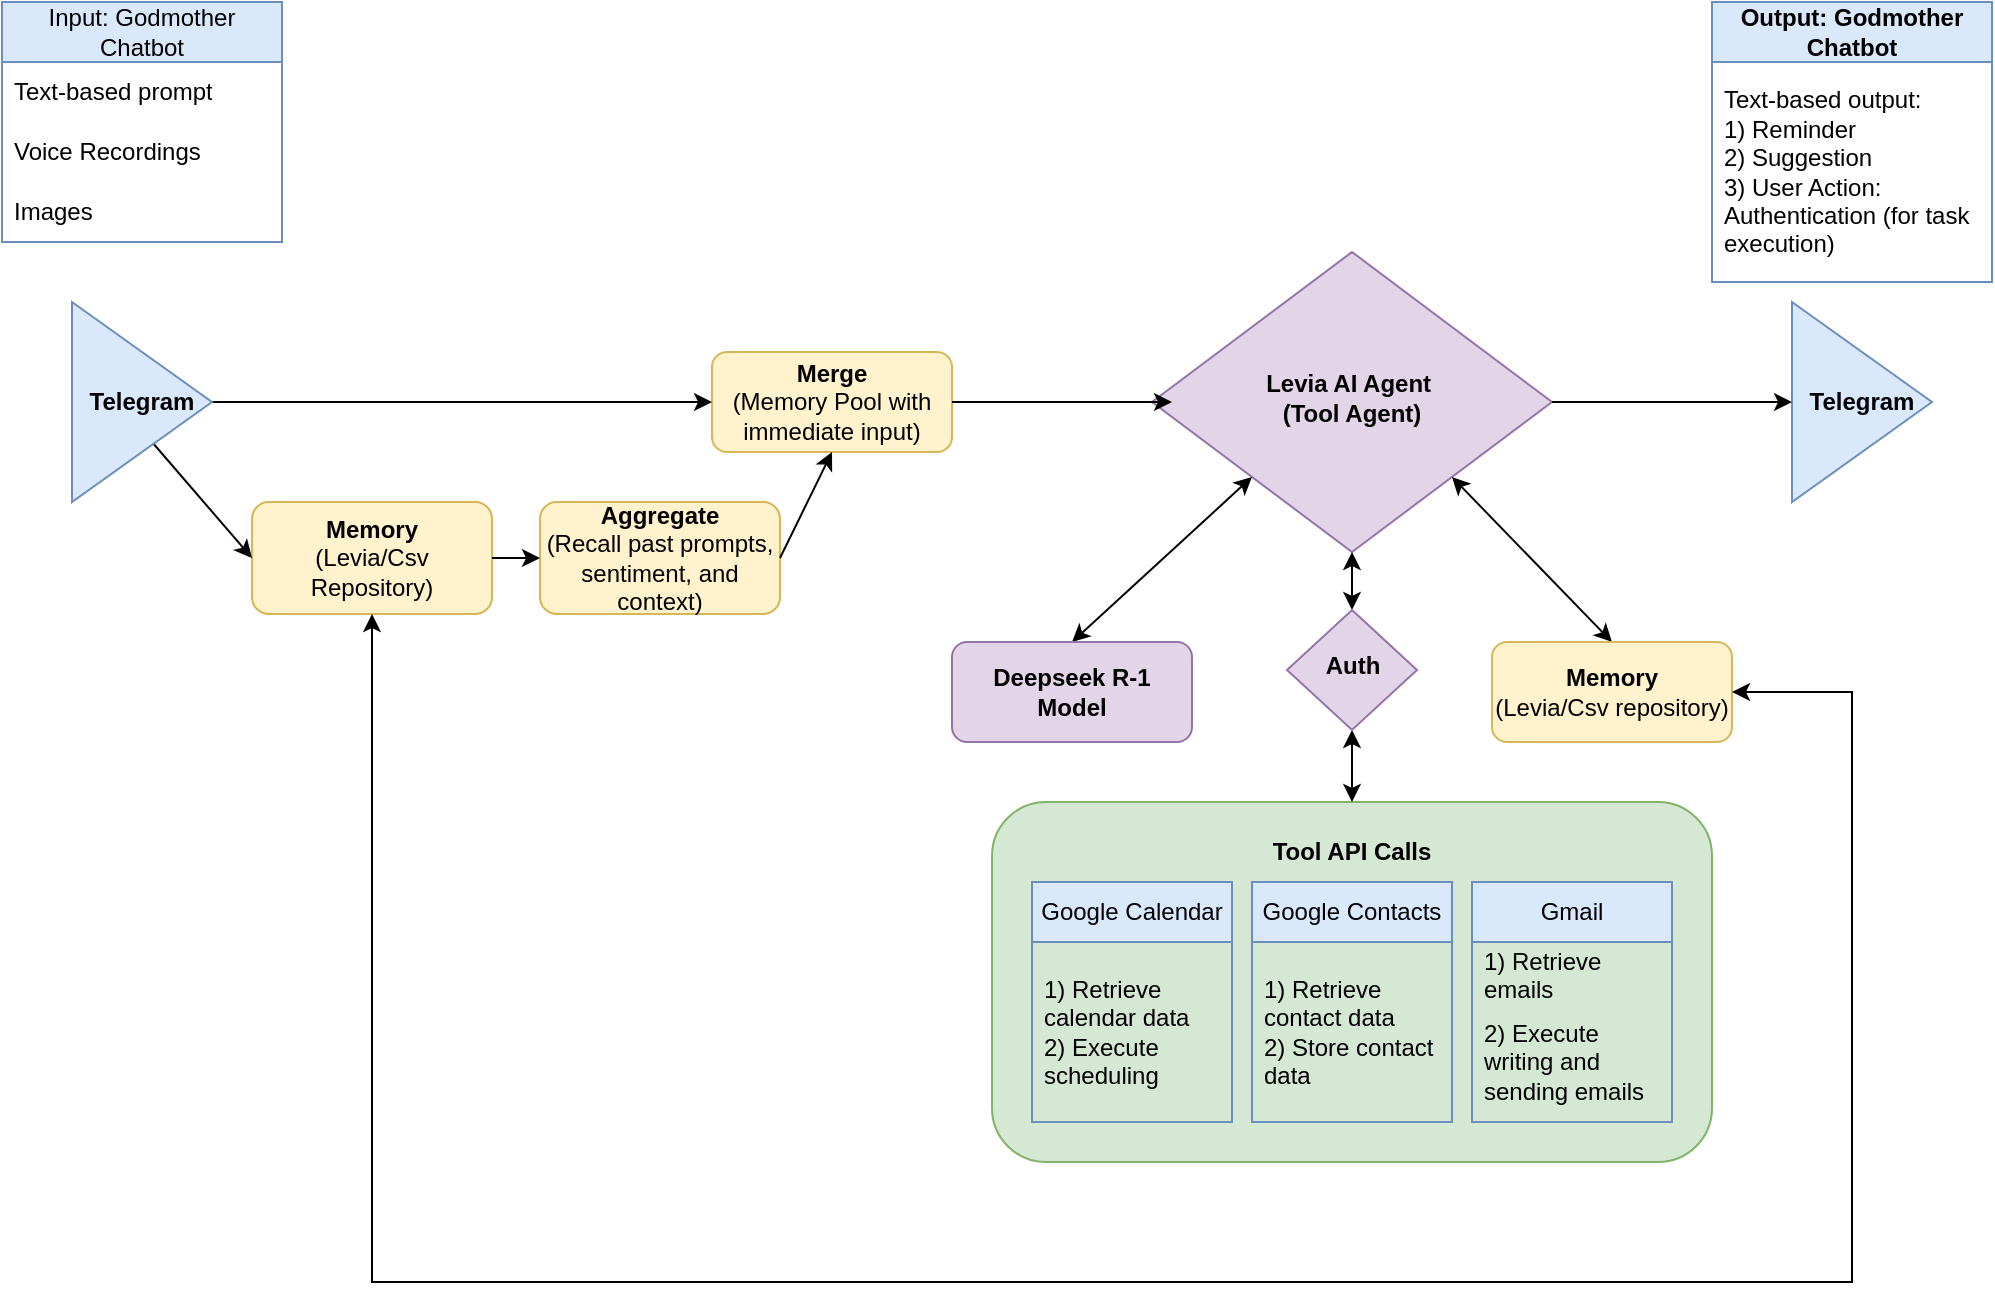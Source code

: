 <mxfile version="26.1.0">
  <diagram id="C5RBs43oDa-KdzZeNtuy" name="Page-1">
    <mxGraphModel dx="1147" dy="1309" grid="1" gridSize="10" guides="1" tooltips="1" connect="1" arrows="1" fold="1" page="1" pageScale="1" pageWidth="827" pageHeight="1169" math="0" shadow="0">
      <root>
        <mxCell id="WIyWlLk6GJQsqaUBKTNV-0" />
        <mxCell id="WIyWlLk6GJQsqaUBKTNV-1" parent="WIyWlLk6GJQsqaUBKTNV-0" />
        <mxCell id="WIyWlLk6GJQsqaUBKTNV-10" value="Levia AI Agent&amp;nbsp;&lt;div&gt;(Tool Agent)&lt;/div&gt;" style="rhombus;whiteSpace=wrap;html=1;shadow=0;fontFamily=Helvetica;fontSize=12;align=center;strokeWidth=1;spacing=6;spacingTop=-4;fontStyle=1;fillColor=#e1d5e7;strokeColor=#9673a6;" parent="WIyWlLk6GJQsqaUBKTNV-1" vertex="1">
          <mxGeometry x="725" y="405" width="200" height="150" as="geometry" />
        </mxCell>
        <mxCell id="9u0iqup7fmXd1eoLOnOw-0" value="Memory&lt;div&gt;&lt;span style=&quot;font-weight: normal;&quot;&gt;(Levia/Csv Repository)&lt;/span&gt;&lt;/div&gt;" style="rounded=1;whiteSpace=wrap;html=1;fontSize=12;glass=0;strokeWidth=1;shadow=0;fontStyle=1;fillColor=#fff2cc;strokeColor=#d6b656;" vertex="1" parent="WIyWlLk6GJQsqaUBKTNV-1">
          <mxGeometry x="275" y="530" width="120" height="56" as="geometry" />
        </mxCell>
        <mxCell id="9u0iqup7fmXd1eoLOnOw-1" value="Aggregate&lt;div&gt;&lt;span style=&quot;font-weight: normal;&quot;&gt;(Recall past prompts, sentiment, and context)&lt;/span&gt;&lt;/div&gt;" style="rounded=1;whiteSpace=wrap;html=1;fontSize=12;glass=0;strokeWidth=1;shadow=0;fontStyle=1;fillColor=#fff2cc;strokeColor=#d6b656;" vertex="1" parent="WIyWlLk6GJQsqaUBKTNV-1">
          <mxGeometry x="419" y="530" width="120" height="56" as="geometry" />
        </mxCell>
        <mxCell id="9u0iqup7fmXd1eoLOnOw-2" value="Merge&lt;div&gt;&lt;span style=&quot;font-weight: normal;&quot;&gt;(Memory Pool with immediate input)&lt;/span&gt;&lt;/div&gt;" style="rounded=1;whiteSpace=wrap;html=1;fontSize=12;glass=0;strokeWidth=1;shadow=0;fontStyle=1;fillColor=#fff2cc;strokeColor=#d6b656;" vertex="1" parent="WIyWlLk6GJQsqaUBKTNV-1">
          <mxGeometry x="505" y="455" width="120" height="50" as="geometry" />
        </mxCell>
        <mxCell id="9u0iqup7fmXd1eoLOnOw-15" value="" style="endArrow=classic;html=1;rounded=0;exitX=1;exitY=0.5;exitDx=0;exitDy=0;fontStyle=1" edge="1" parent="WIyWlLk6GJQsqaUBKTNV-1" source="9u0iqup7fmXd1eoLOnOw-2">
          <mxGeometry width="50" height="50" relative="1" as="geometry">
            <mxPoint x="695" y="530" as="sourcePoint" />
            <mxPoint x="735" y="480" as="targetPoint" />
          </mxGeometry>
        </mxCell>
        <mxCell id="9u0iqup7fmXd1eoLOnOw-17" value="" style="endArrow=classic;html=1;rounded=0;exitX=1;exitY=0.5;exitDx=0;exitDy=0;entryX=0;entryY=0.5;entryDx=0;entryDy=0;fontStyle=1" edge="1" parent="WIyWlLk6GJQsqaUBKTNV-1" target="9u0iqup7fmXd1eoLOnOw-2">
          <mxGeometry width="50" height="50" relative="1" as="geometry">
            <mxPoint x="255" y="480" as="sourcePoint" />
            <mxPoint x="495" y="480" as="targetPoint" />
          </mxGeometry>
        </mxCell>
        <mxCell id="9u0iqup7fmXd1eoLOnOw-19" value="" style="endArrow=classic;html=1;rounded=0;exitX=1;exitY=0.5;exitDx=0;exitDy=0;entryX=0.5;entryY=1;entryDx=0;entryDy=0;fontStyle=1" edge="1" parent="WIyWlLk6GJQsqaUBKTNV-1" source="9u0iqup7fmXd1eoLOnOw-1" target="9u0iqup7fmXd1eoLOnOw-2">
          <mxGeometry width="50" height="50" relative="1" as="geometry">
            <mxPoint x="265" y="490" as="sourcePoint" />
            <mxPoint x="515" y="490" as="targetPoint" />
          </mxGeometry>
        </mxCell>
        <mxCell id="9u0iqup7fmXd1eoLOnOw-21" value="" style="endArrow=classic;html=1;rounded=0;exitX=0.5;exitY=1;exitDx=0;exitDy=0;entryX=0;entryY=0.5;entryDx=0;entryDy=0;fontStyle=1" edge="1" parent="WIyWlLk6GJQsqaUBKTNV-1" target="9u0iqup7fmXd1eoLOnOw-0">
          <mxGeometry width="50" height="50" relative="1" as="geometry">
            <mxPoint x="225" y="500" as="sourcePoint" />
            <mxPoint x="365" y="610" as="targetPoint" />
          </mxGeometry>
        </mxCell>
        <mxCell id="9u0iqup7fmXd1eoLOnOw-23" value="" style="endArrow=classic;startArrow=classic;html=1;rounded=0;entryX=0;entryY=1;entryDx=0;entryDy=0;fontStyle=1" edge="1" parent="WIyWlLk6GJQsqaUBKTNV-1" target="WIyWlLk6GJQsqaUBKTNV-10">
          <mxGeometry width="50" height="50" relative="1" as="geometry">
            <mxPoint x="685" y="600" as="sourcePoint" />
            <mxPoint x="745" y="710" as="targetPoint" />
          </mxGeometry>
        </mxCell>
        <mxCell id="9u0iqup7fmXd1eoLOnOw-24" value="" style="endArrow=classic;startArrow=classic;html=1;rounded=0;entryX=1;entryY=1;entryDx=0;entryDy=0;fontStyle=1" edge="1" parent="WIyWlLk6GJQsqaUBKTNV-1" target="WIyWlLk6GJQsqaUBKTNV-10">
          <mxGeometry width="50" height="50" relative="1" as="geometry">
            <mxPoint x="955" y="600" as="sourcePoint" />
            <mxPoint x="793" y="528" as="targetPoint" />
          </mxGeometry>
        </mxCell>
        <mxCell id="9u0iqup7fmXd1eoLOnOw-25" value="" style="endArrow=classic;startArrow=classic;html=1;rounded=0;entryX=0.5;entryY=1;entryDx=0;entryDy=0;fontStyle=1" edge="1" parent="WIyWlLk6GJQsqaUBKTNV-1" source="9u0iqup7fmXd1eoLOnOw-72" target="WIyWlLk6GJQsqaUBKTNV-10">
          <mxGeometry width="50" height="50" relative="1" as="geometry">
            <mxPoint x="825" y="670" as="sourcePoint" />
            <mxPoint x="885" y="710" as="targetPoint" />
          </mxGeometry>
        </mxCell>
        <mxCell id="9u0iqup7fmXd1eoLOnOw-26" value="" style="rounded=1;whiteSpace=wrap;html=1;fontStyle=1;fillColor=#d5e8d4;strokeColor=#82b366;" vertex="1" parent="WIyWlLk6GJQsqaUBKTNV-1">
          <mxGeometry x="645" y="680" width="360" height="180" as="geometry" />
        </mxCell>
        <mxCell id="9u0iqup7fmXd1eoLOnOw-31" value="Memory&lt;div&gt;&lt;span style=&quot;font-weight: normal;&quot;&gt;(Levia/Csv repository)&lt;/span&gt;&lt;/div&gt;" style="rounded=1;whiteSpace=wrap;html=1;fontSize=12;glass=0;strokeWidth=1;shadow=0;fontStyle=1;fillColor=#fff2cc;strokeColor=#d6b656;" vertex="1" parent="WIyWlLk6GJQsqaUBKTNV-1">
          <mxGeometry x="895" y="600" width="120" height="50" as="geometry" />
        </mxCell>
        <mxCell id="9u0iqup7fmXd1eoLOnOw-33" value="Deepseek R-1&lt;div&gt;Model&lt;/div&gt;" style="rounded=1;whiteSpace=wrap;html=1;fontSize=12;glass=0;strokeWidth=1;shadow=0;fontStyle=1;fillColor=#e1d5e7;strokeColor=#9673a6;" vertex="1" parent="WIyWlLk6GJQsqaUBKTNV-1">
          <mxGeometry x="625" y="600" width="120" height="50" as="geometry" />
        </mxCell>
        <mxCell id="9u0iqup7fmXd1eoLOnOw-35" value="&lt;b&gt;Tool API Calls&lt;/b&gt;" style="text;strokeColor=none;align=center;fillColor=none;html=1;verticalAlign=middle;whiteSpace=wrap;rounded=0;" vertex="1" parent="WIyWlLk6GJQsqaUBKTNV-1">
          <mxGeometry x="775" y="690" width="100" height="30" as="geometry" />
        </mxCell>
        <mxCell id="9u0iqup7fmXd1eoLOnOw-39" value="Telegram" style="triangle;whiteSpace=wrap;html=1;fontStyle=1;fillColor=#dae8fc;strokeColor=#6c8ebf;" vertex="1" parent="WIyWlLk6GJQsqaUBKTNV-1">
          <mxGeometry x="1045" y="430" width="70" height="100" as="geometry" />
        </mxCell>
        <mxCell id="9u0iqup7fmXd1eoLOnOw-40" value="" style="endArrow=classic;html=1;rounded=0;fontStyle=1;entryX=0;entryY=0.5;entryDx=0;entryDy=0;" edge="1" parent="WIyWlLk6GJQsqaUBKTNV-1" target="9u0iqup7fmXd1eoLOnOw-39">
          <mxGeometry width="50" height="50" relative="1" as="geometry">
            <mxPoint x="925" y="480" as="sourcePoint" />
            <mxPoint x="745" y="490" as="targetPoint" />
          </mxGeometry>
        </mxCell>
        <mxCell id="9u0iqup7fmXd1eoLOnOw-41" value="Telegram" style="triangle;whiteSpace=wrap;html=1;fontStyle=1;fillColor=#dae8fc;strokeColor=#6c8ebf;" vertex="1" parent="WIyWlLk6GJQsqaUBKTNV-1">
          <mxGeometry x="185" y="430" width="70" height="100" as="geometry" />
        </mxCell>
        <mxCell id="9u0iqup7fmXd1eoLOnOw-43" value="Input: Godmother Chatbot" style="swimlane;fontStyle=0;childLayout=stackLayout;horizontal=1;startSize=30;horizontalStack=0;resizeParent=1;resizeParentMax=0;resizeLast=0;collapsible=1;marginBottom=0;whiteSpace=wrap;html=1;fillColor=#dae8fc;strokeColor=#6c8ebf;" vertex="1" parent="WIyWlLk6GJQsqaUBKTNV-1">
          <mxGeometry x="150" y="280" width="140" height="120" as="geometry" />
        </mxCell>
        <mxCell id="9u0iqup7fmXd1eoLOnOw-44" value="Text-based prompt" style="text;strokeColor=none;fillColor=none;align=left;verticalAlign=middle;spacingLeft=4;spacingRight=4;overflow=hidden;points=[[0,0.5],[1,0.5]];portConstraint=eastwest;rotatable=0;whiteSpace=wrap;html=1;" vertex="1" parent="9u0iqup7fmXd1eoLOnOw-43">
          <mxGeometry y="30" width="140" height="30" as="geometry" />
        </mxCell>
        <mxCell id="9u0iqup7fmXd1eoLOnOw-45" value="Voice Recordings" style="text;strokeColor=none;fillColor=none;align=left;verticalAlign=middle;spacingLeft=4;spacingRight=4;overflow=hidden;points=[[0,0.5],[1,0.5]];portConstraint=eastwest;rotatable=0;whiteSpace=wrap;html=1;" vertex="1" parent="9u0iqup7fmXd1eoLOnOw-43">
          <mxGeometry y="60" width="140" height="30" as="geometry" />
        </mxCell>
        <mxCell id="9u0iqup7fmXd1eoLOnOw-46" value="Images" style="text;strokeColor=none;fillColor=none;align=left;verticalAlign=middle;spacingLeft=4;spacingRight=4;overflow=hidden;points=[[0,0.5],[1,0.5]];portConstraint=eastwest;rotatable=0;whiteSpace=wrap;html=1;" vertex="1" parent="9u0iqup7fmXd1eoLOnOw-43">
          <mxGeometry y="90" width="140" height="30" as="geometry" />
        </mxCell>
        <mxCell id="9u0iqup7fmXd1eoLOnOw-48" value="&lt;b&gt;Output: Godmother Chatbot&lt;/b&gt;" style="swimlane;fontStyle=0;childLayout=stackLayout;horizontal=1;startSize=30;horizontalStack=0;resizeParent=1;resizeParentMax=0;resizeLast=0;collapsible=1;marginBottom=0;whiteSpace=wrap;html=1;fillColor=#dae8fc;strokeColor=#6c8ebf;" vertex="1" parent="WIyWlLk6GJQsqaUBKTNV-1">
          <mxGeometry x="1005" y="280" width="140" height="140" as="geometry" />
        </mxCell>
        <mxCell id="9u0iqup7fmXd1eoLOnOw-49" value="Text-based output:&lt;div&gt;1) Reminder&lt;/div&gt;&lt;div&gt;2) Suggestion&lt;/div&gt;&lt;div&gt;3) User Action: Authentication (for task execution)&lt;/div&gt;" style="text;strokeColor=none;fillColor=none;align=left;verticalAlign=middle;spacingLeft=4;spacingRight=4;overflow=hidden;points=[[0,0.5],[1,0.5]];portConstraint=eastwest;rotatable=0;whiteSpace=wrap;html=1;" vertex="1" parent="9u0iqup7fmXd1eoLOnOw-48">
          <mxGeometry y="30" width="140" height="110" as="geometry" />
        </mxCell>
        <mxCell id="9u0iqup7fmXd1eoLOnOw-54" value="" style="endArrow=classic;html=1;rounded=0;entryX=0;entryY=0.5;entryDx=0;entryDy=0;exitX=1;exitY=0.5;exitDx=0;exitDy=0;" edge="1" parent="WIyWlLk6GJQsqaUBKTNV-1" source="9u0iqup7fmXd1eoLOnOw-0" target="9u0iqup7fmXd1eoLOnOw-1">
          <mxGeometry width="50" height="50" relative="1" as="geometry">
            <mxPoint x="335" y="610" as="sourcePoint" />
            <mxPoint x="385" y="560" as="targetPoint" />
          </mxGeometry>
        </mxCell>
        <mxCell id="9u0iqup7fmXd1eoLOnOw-57" value="" style="endArrow=classic;startArrow=classic;html=1;rounded=0;exitX=0.5;exitY=1;exitDx=0;exitDy=0;entryX=1;entryY=0.5;entryDx=0;entryDy=0;" edge="1" parent="WIyWlLk6GJQsqaUBKTNV-1" source="9u0iqup7fmXd1eoLOnOw-0" target="9u0iqup7fmXd1eoLOnOw-31">
          <mxGeometry width="50" height="50" relative="1" as="geometry">
            <mxPoint x="625" y="810" as="sourcePoint" />
            <mxPoint x="1085" y="920" as="targetPoint" />
            <Array as="points">
              <mxPoint x="335" y="920" />
              <mxPoint x="705" y="920" />
              <mxPoint x="1075" y="920" />
              <mxPoint x="1075" y="770" />
              <mxPoint x="1075" y="625" />
            </Array>
          </mxGeometry>
        </mxCell>
        <mxCell id="9u0iqup7fmXd1eoLOnOw-60" value="Google Calendar" style="swimlane;fontStyle=0;childLayout=stackLayout;horizontal=1;startSize=30;horizontalStack=0;resizeParent=1;resizeParentMax=0;resizeLast=0;collapsible=1;marginBottom=0;whiteSpace=wrap;html=1;fillColor=#dae8fc;strokeColor=#6c8ebf;" vertex="1" parent="WIyWlLk6GJQsqaUBKTNV-1">
          <mxGeometry x="665" y="720" width="100" height="120" as="geometry" />
        </mxCell>
        <mxCell id="9u0iqup7fmXd1eoLOnOw-63" value="1) Retrieve calendar data&lt;div&gt;2) Execute scheduling&lt;/div&gt;" style="text;strokeColor=none;fillColor=none;align=left;verticalAlign=middle;spacingLeft=4;spacingRight=4;overflow=hidden;points=[[0,0.5],[1,0.5]];portConstraint=eastwest;rotatable=0;whiteSpace=wrap;html=1;" vertex="1" parent="9u0iqup7fmXd1eoLOnOw-60">
          <mxGeometry y="30" width="100" height="90" as="geometry" />
        </mxCell>
        <mxCell id="9u0iqup7fmXd1eoLOnOw-64" value="Google Contacts" style="swimlane;fontStyle=0;childLayout=stackLayout;horizontal=1;startSize=30;horizontalStack=0;resizeParent=1;resizeParentMax=0;resizeLast=0;collapsible=1;marginBottom=0;whiteSpace=wrap;html=1;fillColor=#dae8fc;strokeColor=#6c8ebf;" vertex="1" parent="WIyWlLk6GJQsqaUBKTNV-1">
          <mxGeometry x="775" y="720" width="100" height="120" as="geometry" />
        </mxCell>
        <mxCell id="9u0iqup7fmXd1eoLOnOw-67" value="1) Retrieve contact data&lt;div&gt;2) Store contact data&lt;/div&gt;" style="text;strokeColor=none;fillColor=none;align=left;verticalAlign=middle;spacingLeft=4;spacingRight=4;overflow=hidden;points=[[0,0.5],[1,0.5]];portConstraint=eastwest;rotatable=0;whiteSpace=wrap;html=1;" vertex="1" parent="9u0iqup7fmXd1eoLOnOw-64">
          <mxGeometry y="30" width="100" height="90" as="geometry" />
        </mxCell>
        <mxCell id="9u0iqup7fmXd1eoLOnOw-68" value="Gmail" style="swimlane;fontStyle=0;childLayout=stackLayout;horizontal=1;startSize=30;horizontalStack=0;resizeParent=1;resizeParentMax=0;resizeLast=0;collapsible=1;marginBottom=0;whiteSpace=wrap;html=1;fillColor=#dae8fc;strokeColor=#6c8ebf;" vertex="1" parent="WIyWlLk6GJQsqaUBKTNV-1">
          <mxGeometry x="885" y="720" width="100" height="120" as="geometry" />
        </mxCell>
        <mxCell id="9u0iqup7fmXd1eoLOnOw-69" value="1) Retrieve emails" style="text;strokeColor=none;fillColor=none;align=left;verticalAlign=middle;spacingLeft=4;spacingRight=4;overflow=hidden;points=[[0,0.5],[1,0.5]];portConstraint=eastwest;rotatable=0;whiteSpace=wrap;html=1;" vertex="1" parent="9u0iqup7fmXd1eoLOnOw-68">
          <mxGeometry y="30" width="100" height="30" as="geometry" />
        </mxCell>
        <mxCell id="9u0iqup7fmXd1eoLOnOw-70" value="2) Execute writing and sending emails" style="text;strokeColor=none;fillColor=none;align=left;verticalAlign=middle;spacingLeft=4;spacingRight=4;overflow=hidden;points=[[0,0.5],[1,0.5]];portConstraint=eastwest;rotatable=0;whiteSpace=wrap;html=1;" vertex="1" parent="9u0iqup7fmXd1eoLOnOw-68">
          <mxGeometry y="60" width="100" height="60" as="geometry" />
        </mxCell>
        <mxCell id="9u0iqup7fmXd1eoLOnOw-73" value="" style="endArrow=classic;startArrow=classic;html=1;rounded=0;entryX=0.5;entryY=1;entryDx=0;entryDy=0;fontStyle=1" edge="1" parent="WIyWlLk6GJQsqaUBKTNV-1" source="9u0iqup7fmXd1eoLOnOw-26" target="9u0iqup7fmXd1eoLOnOw-72">
          <mxGeometry width="50" height="50" relative="1" as="geometry">
            <mxPoint x="825" y="680" as="sourcePoint" />
            <mxPoint x="825" y="555" as="targetPoint" />
          </mxGeometry>
        </mxCell>
        <mxCell id="9u0iqup7fmXd1eoLOnOw-72" value="Auth" style="rhombus;whiteSpace=wrap;html=1;shadow=0;fontFamily=Helvetica;fontSize=12;align=center;strokeWidth=1;spacing=6;spacingTop=-4;fontStyle=1;fillColor=#e1d5e7;strokeColor=#9673a6;" vertex="1" parent="WIyWlLk6GJQsqaUBKTNV-1">
          <mxGeometry x="792.5" y="584" width="65" height="60" as="geometry" />
        </mxCell>
      </root>
    </mxGraphModel>
  </diagram>
</mxfile>
